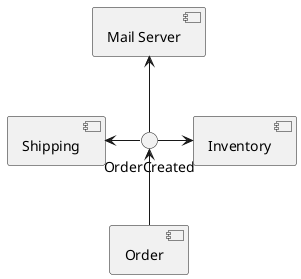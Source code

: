 @startuml

OrderCreated <-- [Order]
[Shipping] <- OrderCreated
[Mail Server] <-- OrderCreated
OrderCreated -> [Inventory]

@enduml